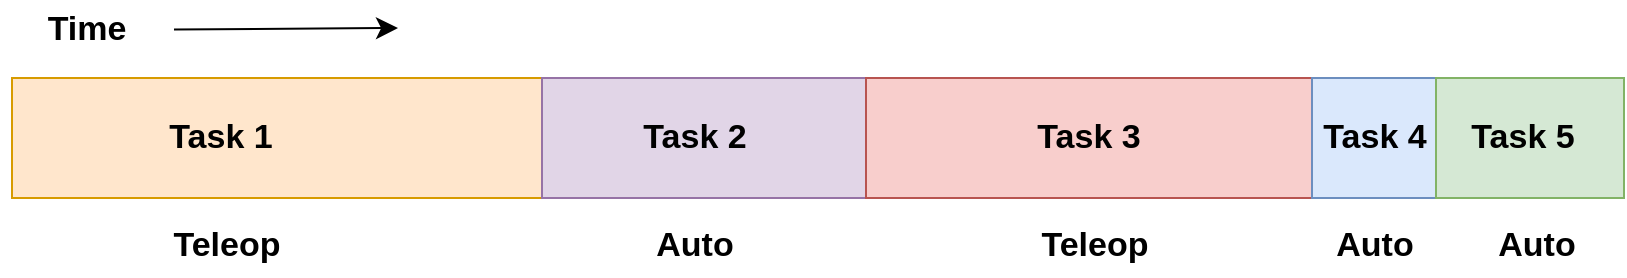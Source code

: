 <mxfile version="26.2.14">
  <diagram name="Page-1" id="KNXhQL6K-kjbBeh-hn3h">
    <mxGraphModel dx="1302" dy="495" grid="0" gridSize="10" guides="1" tooltips="1" connect="1" arrows="1" fold="1" page="0" pageScale="1" pageWidth="850" pageHeight="1100" math="0" shadow="0">
      <root>
        <mxCell id="0" />
        <mxCell id="1" parent="0" />
        <mxCell id="eGLLSzxL9SWsZL_DigLu-1" value="" style="rounded=0;whiteSpace=wrap;html=1;fillColor=#ffe6cc;strokeColor=#d79b00;" parent="1" vertex="1">
          <mxGeometry x="-5" y="170" width="265" height="60" as="geometry" />
        </mxCell>
        <mxCell id="eGLLSzxL9SWsZL_DigLu-3" value="" style="rounded=0;whiteSpace=wrap;html=1;fillColor=#e1d5e7;strokeColor=#9673a6;" parent="1" vertex="1">
          <mxGeometry x="260" y="170" width="162" height="60" as="geometry" />
        </mxCell>
        <mxCell id="eGLLSzxL9SWsZL_DigLu-4" value="" style="rounded=0;whiteSpace=wrap;html=1;fillColor=#f8cecc;strokeColor=#b85450;" parent="1" vertex="1">
          <mxGeometry x="422" y="170" width="223" height="60" as="geometry" />
        </mxCell>
        <mxCell id="eGLLSzxL9SWsZL_DigLu-5" value="" style="rounded=0;whiteSpace=wrap;html=1;fillColor=#dae8fc;strokeColor=#6c8ebf;" parent="1" vertex="1">
          <mxGeometry x="645" y="170" width="62" height="60" as="geometry" />
        </mxCell>
        <mxCell id="eGLLSzxL9SWsZL_DigLu-7" value="&lt;b&gt;&lt;font style=&quot;font-size: 17px;&quot;&gt;Time&lt;/font&gt;&lt;/b&gt;" style="text;html=1;align=center;verticalAlign=middle;whiteSpace=wrap;rounded=0;" parent="1" vertex="1">
          <mxGeometry x="-11" y="131" width="87" height="30" as="geometry" />
        </mxCell>
        <mxCell id="eGLLSzxL9SWsZL_DigLu-8" value="" style="endArrow=classic;html=1;rounded=0;fontSize=12;startSize=8;endSize=8;curved=1;" parent="1" source="eGLLSzxL9SWsZL_DigLu-7" edge="1">
          <mxGeometry width="50" height="50" relative="1" as="geometry">
            <mxPoint x="415" y="235" as="sourcePoint" />
            <mxPoint x="188" y="145" as="targetPoint" />
          </mxGeometry>
        </mxCell>
        <mxCell id="XDPWbBcztFEsE1uuQXTy-1" value="" style="rounded=0;whiteSpace=wrap;html=1;fillColor=#d5e8d4;strokeColor=#82b366;" parent="1" vertex="1">
          <mxGeometry x="707" y="170" width="94" height="60" as="geometry" />
        </mxCell>
        <mxCell id="XDPWbBcztFEsE1uuQXTy-2" value="&lt;b&gt;&lt;font style=&quot;font-size: 17px;&quot;&gt;Task 1&lt;/font&gt;&lt;/b&gt;" style="text;html=1;align=center;verticalAlign=middle;whiteSpace=wrap;rounded=0;" parent="1" vertex="1">
          <mxGeometry x="56" y="185" width="87" height="30" as="geometry" />
        </mxCell>
        <mxCell id="XDPWbBcztFEsE1uuQXTy-3" value="&lt;b&gt;&lt;font style=&quot;font-size: 17px;&quot;&gt;Task 2&lt;/font&gt;&lt;/b&gt;" style="text;html=1;align=center;verticalAlign=middle;whiteSpace=wrap;rounded=0;" parent="1" vertex="1">
          <mxGeometry x="293" y="185" width="87" height="30" as="geometry" />
        </mxCell>
        <mxCell id="XDPWbBcztFEsE1uuQXTy-4" value="&lt;b&gt;&lt;font style=&quot;font-size: 17px;&quot;&gt;Task 3&lt;/font&gt;&lt;/b&gt;" style="text;html=1;align=center;verticalAlign=middle;whiteSpace=wrap;rounded=0;" parent="1" vertex="1">
          <mxGeometry x="490" y="185" width="87" height="30" as="geometry" />
        </mxCell>
        <mxCell id="XDPWbBcztFEsE1uuQXTy-5" value="&lt;b&gt;&lt;font style=&quot;font-size: 17px;&quot;&gt;Task 4&lt;/font&gt;&lt;/b&gt;" style="text;html=1;align=center;verticalAlign=middle;whiteSpace=wrap;rounded=0;" parent="1" vertex="1">
          <mxGeometry x="632.5" y="185" width="87" height="30" as="geometry" />
        </mxCell>
        <mxCell id="XDPWbBcztFEsE1uuQXTy-6" value="&lt;b&gt;&lt;font style=&quot;font-size: 17px;&quot;&gt;Task 5&lt;/font&gt;&lt;/b&gt;" style="text;html=1;align=center;verticalAlign=middle;whiteSpace=wrap;rounded=0;" parent="1" vertex="1">
          <mxGeometry x="707" y="185" width="87" height="30" as="geometry" />
        </mxCell>
        <mxCell id="XDPWbBcztFEsE1uuQXTy-7" value="&lt;b&gt;&lt;font style=&quot;font-size: 17px;&quot;&gt;Auto&lt;/font&gt;&lt;/b&gt;&lt;span style=&quot;color: rgba(0, 0, 0, 0); font-family: monospace; font-size: 0px; text-align: start; text-wrap-mode: nowrap;&quot;&gt;%3CmxGraphModel%3E%3Croot%3E%3CmxCell%20id%3D%220%22%2F%3E%3CmxCell%20id%3D%221%22%20parent%3D%220%22%2F%3E%3CmxCell%20id%3D%222%22%20value%3D%22%26lt%3Bb%26gt%3B%26lt%3Bfont%20style%3D%26quot%3Bfont-size%3A%2017px%3B%26quot%3B%26gt%3BTask%201%26lt%3B%2Ffont%26gt%3B%26lt%3B%2Fb%26gt%3B%22%20style%3D%22text%3Bhtml%3D1%3Balign%3Dcenter%3BverticalAlign%3Dmiddle%3BwhiteSpace%3Dwrap%3Brounded%3D0%3B%22%20vertex%3D%221%22%20parent%3D%221%22%3E%3CmxGeometry%20x%3D%2256%22%20y%3D%22185%22%20width%3D%2287%22%20height%3D%2230%22%20as%3D%22geometry%22%2F%3E%3C%2FmxCell%3E%3C%2Froot%3E%3C%2FmxGraphModel%3E&lt;/span&gt;" style="text;html=1;align=center;verticalAlign=middle;whiteSpace=wrap;rounded=0;" parent="1" vertex="1">
          <mxGeometry x="632.5" y="239" width="87" height="30" as="geometry" />
        </mxCell>
        <mxCell id="XDPWbBcztFEsE1uuQXTy-8" value="&lt;b&gt;&lt;font style=&quot;font-size: 17px;&quot;&gt;Auto&lt;/font&gt;&lt;/b&gt;&lt;span style=&quot;color: rgba(0, 0, 0, 0); font-family: monospace; font-size: 0px; text-align: start; text-wrap-mode: nowrap;&quot;&gt;%3CmxGraphModel%3E%3Croot%3E%3CmxCell%20id%3D%220%22%2F%3E%3CmxCell%20id%3D%221%22%20parent%3D%220%22%2F%3E%3CmxCell%20id%3D%222%22%20value%3D%22%26lt%3Bb%26gt%3B%26lt%3Bfont%20style%3D%26quot%3Bfont-size%3A%2017px%3B%26quot%3B%26gt%3BTask%201%26lt%3B%2Ffont%26gt%3B%26lt%3B%2Fb%26gt%3B%22%20style%3D%22text%3Bhtml%3D1%3Balign%3Dcenter%3BverticalAlign%3Dmiddle%3BwhiteSpace%3Dwrap%3Brounded%3D0%3B%22%20vertex%3D%221%22%20parent%3D%221%22%3E%3CmxGeometry%20x%3D%2256%22%20y%3D%22185%22%20width%3D%2287%22%20height%3D%2230%22%20as%3D%22geometry%22%2F%3E%3C%2FmxCell%3E%3C%2Froot%3E%3C%2FmxGraphModel%3E&lt;/span&gt;" style="text;html=1;align=center;verticalAlign=middle;whiteSpace=wrap;rounded=0;" parent="1" vertex="1">
          <mxGeometry x="293" y="239" width="87" height="30" as="geometry" />
        </mxCell>
        <mxCell id="XDPWbBcztFEsE1uuQXTy-9" value="&lt;span style=&quot;font-size: 17px;&quot;&gt;&lt;b&gt;Teleop&lt;/b&gt;&lt;/span&gt;" style="text;html=1;align=center;verticalAlign=middle;whiteSpace=wrap;rounded=0;" parent="1" vertex="1">
          <mxGeometry x="493" y="239" width="87" height="30" as="geometry" />
        </mxCell>
        <mxCell id="XDPWbBcztFEsE1uuQXTy-10" value="&lt;span style=&quot;font-size: 17px;&quot;&gt;&lt;b&gt;Teleop&lt;/b&gt;&lt;/span&gt;" style="text;html=1;align=center;verticalAlign=middle;whiteSpace=wrap;rounded=0;" parent="1" vertex="1">
          <mxGeometry x="59" y="239" width="87" height="30" as="geometry" />
        </mxCell>
        <mxCell id="XDPWbBcztFEsE1uuQXTy-11" value="&lt;b&gt;&lt;font style=&quot;font-size: 17px;&quot;&gt;Auto&lt;/font&gt;&lt;/b&gt;&lt;span style=&quot;color: rgba(0, 0, 0, 0); font-family: monospace; font-size: 0px; text-align: start; text-wrap-mode: nowrap;&quot;&gt;%3CmxGraphModel%3E%3Croot%3E%3CmxCell%20id%3D%220%22%2F%3E%3CmxCell%20id%3D%221%22%20parent%3D%220%22%2F%3E%3CmxCell%20id%3D%222%22%20value%3D%22%26lt%3Bb%26gt%3B%26lt%3Bfont%20style%3D%26quot%3Bfont-size%3A%2017px%3B%26quot%3B%26gt%3BTask%201%26lt%3B%2Ffont%26gt%3B%26lt%3B%2Fb%26gt%3B%22%20style%3D%22text%3Bhtml%3D1%3Balign%3Dcenter%3BverticalAlign%3Dmiddle%3BwhiteSpace%3Dwrap%3Brounded%3D0%3B%22%20vertex%3D%221%22%20parent%3D%221%22%3E%3CmxGeometry%20x%3D%2256%22%20y%3D%22185%22%20width%3D%2287%22%20height%3D%2230%22%20as%3D%22geometry%22%2F%3E%3C%2FmxCell%3E%3C%2Froot%3E%3C%2FmxGraphModel%3E&lt;/span&gt;" style="text;html=1;align=center;verticalAlign=middle;whiteSpace=wrap;rounded=0;" parent="1" vertex="1">
          <mxGeometry x="714" y="239" width="87" height="30" as="geometry" />
        </mxCell>
      </root>
    </mxGraphModel>
  </diagram>
</mxfile>
